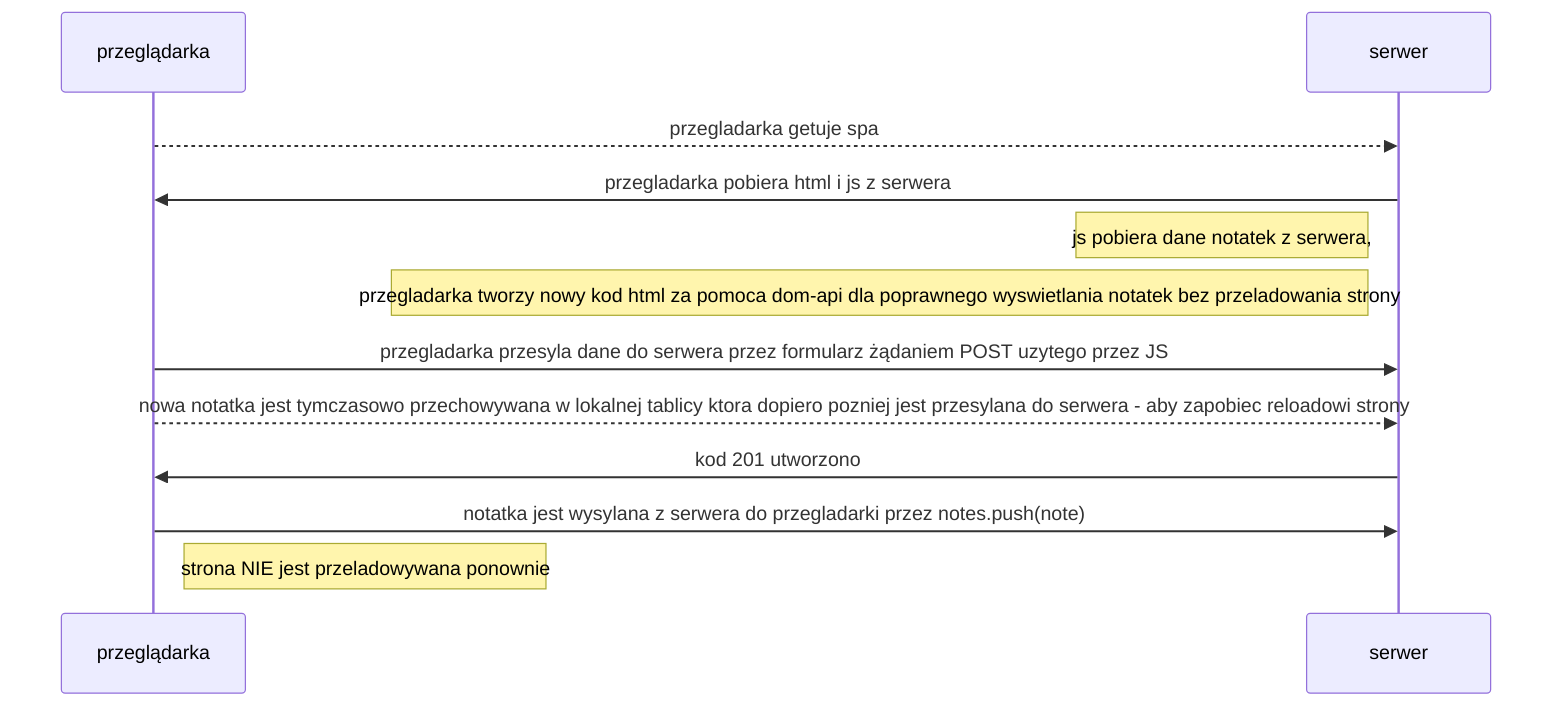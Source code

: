 sequenceDiagram
participant przeglądarka
participant serwer
przeglądarka-->>serwer:przegladarka getuje spa
    serwer->>przeglądarka:przegladarka pobiera html i js z serwera
    note left of serwer:js pobiera dane notatek z serwera, 
    note left of serwer:przegladarka tworzy nowy kod html za pomoca dom-api dla poprawnego wyswietlania notatek bez przeladowania strony
    przeglądarka->>serwer:przegladarka przesyla dane do serwera przez formularz żądaniem POST uzytego przez JS
    przeglądarka-->>serwer:nowa notatka jest tymczasowo przechowywana w lokalnej tablicy ktora dopiero pozniej jest przesylana do serwera - aby zapobiec reloadowi strony
    serwer->>przeglądarka:kod 201 utworzono
    przeglądarka->>serwer:notatka jest wysylana z serwera do przegladarki przez notes.push(note)
    Note right of przeglądarka:strona NIE jest przeladowywana ponownie
